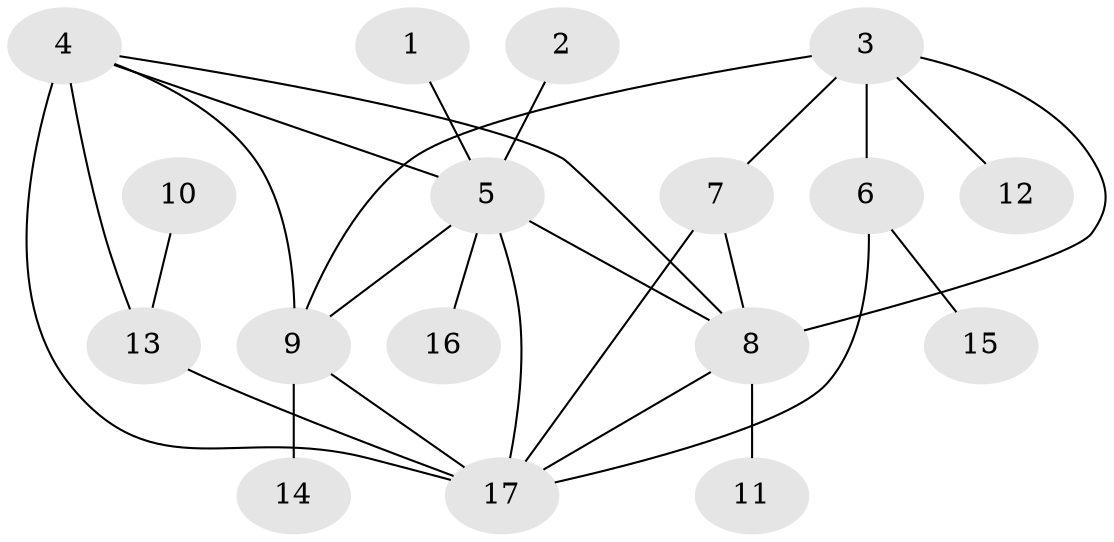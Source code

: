 // original degree distribution, {4: 0.037037037037037035, 9: 0.05555555555555555, 5: 0.018518518518518517, 7: 0.018518518518518517, 10: 0.018518518518518517, 6: 0.05555555555555555, 3: 0.07407407407407407, 2: 0.25925925925925924, 1: 0.46296296296296297}
// Generated by graph-tools (version 1.1) at 2025/37/03/04/25 23:37:51]
// undirected, 17 vertices, 26 edges
graph export_dot {
  node [color=gray90,style=filled];
  1;
  2;
  3;
  4;
  5;
  6;
  7;
  8;
  9;
  10;
  11;
  12;
  13;
  14;
  15;
  16;
  17;
  1 -- 5 [weight=1.0];
  2 -- 5 [weight=1.0];
  3 -- 6 [weight=1.0];
  3 -- 7 [weight=1.0];
  3 -- 8 [weight=1.0];
  3 -- 9 [weight=1.0];
  3 -- 12 [weight=1.0];
  4 -- 5 [weight=1.0];
  4 -- 8 [weight=1.0];
  4 -- 9 [weight=1.0];
  4 -- 13 [weight=1.0];
  4 -- 17 [weight=3.0];
  5 -- 8 [weight=1.0];
  5 -- 9 [weight=2.0];
  5 -- 16 [weight=1.0];
  5 -- 17 [weight=1.0];
  6 -- 15 [weight=1.0];
  6 -- 17 [weight=1.0];
  7 -- 8 [weight=1.0];
  7 -- 17 [weight=2.0];
  8 -- 11 [weight=1.0];
  8 -- 17 [weight=2.0];
  9 -- 14 [weight=1.0];
  9 -- 17 [weight=1.0];
  10 -- 13 [weight=1.0];
  13 -- 17 [weight=2.0];
}
